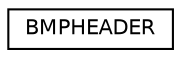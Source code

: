digraph G
{
  edge [fontname="Helvetica",fontsize="10",labelfontname="Helvetica",labelfontsize="10"];
  node [fontname="Helvetica",fontsize="10",shape=record];
  rankdir=LR;
  Node1 [label="BMPHEADER",height=0.2,width=0.4,color="black", fillcolor="white", style="filled",URL="$d3/de1/structBMPHEADER.html"];
}
